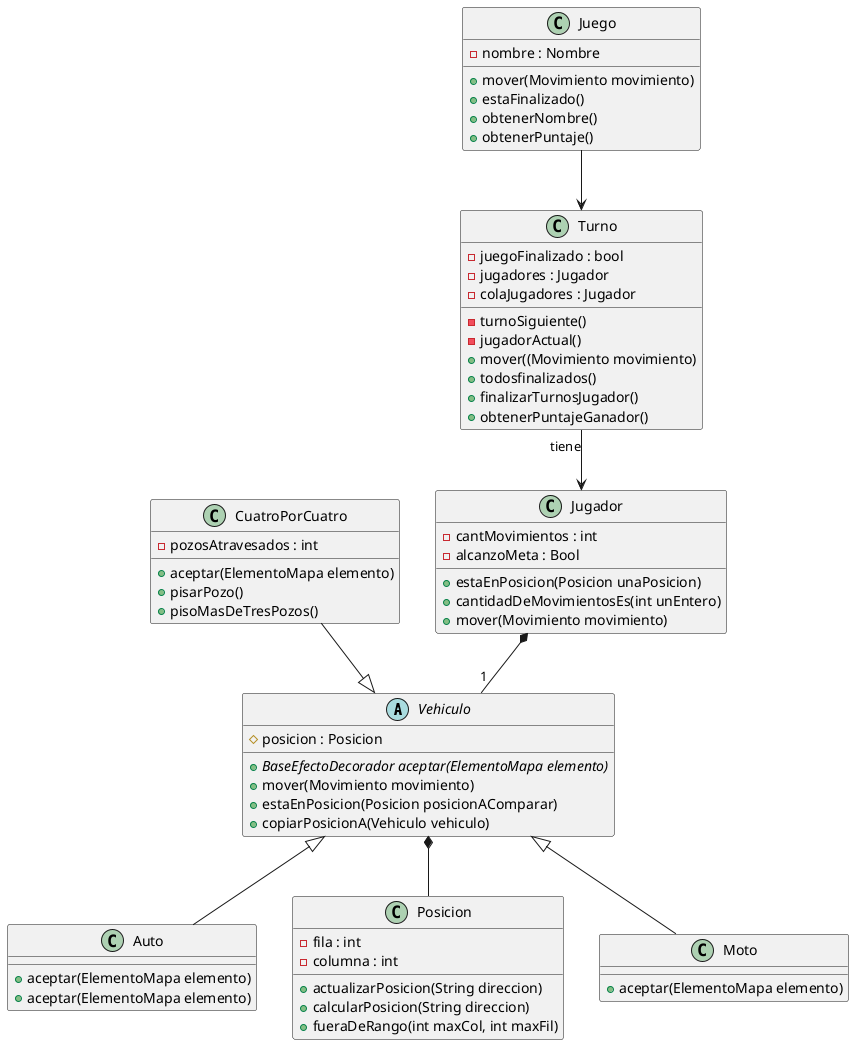@startuml
@startuml
'https://plantuml.com/class-diagram'
abstract class Vehiculo{
    # posicion : Posicion
    +{abstract} BaseEfectoDecorador aceptar(ElementoMapa elemento)
    + mover(Movimiento movimiento)
    + estaEnPosicion(Posicion posicionAComparar)
    + copiarPosicionA(Vehiculo vehiculo)
}
class CuatroPorCuatro{
    - pozosAtravesados : int
    +aceptar(ElementoMapa elemento)
    +pisarPozo()
    +pisoMasDeTresPozos()
}

class Auto{
 + aceptar(ElementoMapa elemento)
}
class Posicion{
    - fila : int
    - columna : int
    +actualizarPosicion(String direccion)
    +calcularPosicion(String direccion)
    +fueraDeRango(int maxCol, int maxFil)
}
class Jugador{
    - cantMovimientos : int
    + estaEnPosicion(Posicion unaPosicion)
    + cantidadDeMovimientosEs(int unEntero)
    + mover(Movimiento movimiento)
    - alcanzoMeta : Bool
}

class Juego{
    - nombre : Nombre
    + mover(Movimiento movimiento)
    + estaFinalizado()
    + obtenerNombre()
    + obtenerPuntaje()
}

class Turno{
        - juegoFinalizado : bool
        - jugadores : Jugador
        - colaJugadores : Jugador
        - turnoSiguiente()
        - jugadorActual()
        + mover((Movimiento movimiento)
        + todosfinalizados()
        + finalizarTurnosJugador()
        + obtenerPuntajeGanador()
}




class Moto extends Vehiculo{
    +aceptar(ElementoMapa elemento)
}
class Auto extends Vehiculo{
    +aceptar(ElementoMapa elemento)
}

Juego --> Turno

CuatroPorCuatro --|> Vehiculo

Vehiculo *--Posicion

Jugador *--"1" Vehiculo

Turno "tiene"--> Jugador

@enduml